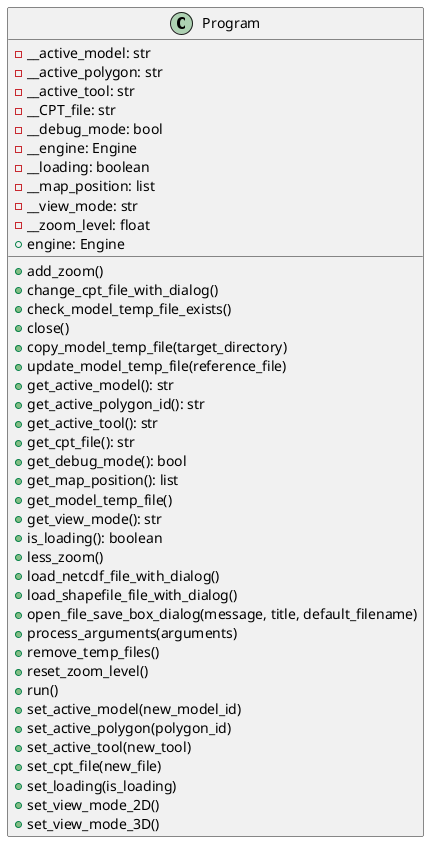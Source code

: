 @startuml
class Program {
    - __active_model: str
    - __active_polygon: str
    - __active_tool: str
    - __CPT_file: str
    - __debug_mode: bool
    - __engine: Engine
    - __loading: boolean
    - __map_position: list
    - __view_mode: str
    - __zoom_level: float
    + engine: Engine

    + add_zoom()
    + change_cpt_file_with_dialog()
    + check_model_temp_file_exists()
    + close()
    + copy_model_temp_file(target_directory)
    + update_model_temp_file(reference_file)
    + get_active_model(): str
    + get_active_polygon_id(): str
    + get_active_tool(): str
    + get_cpt_file(): str
    + get_debug_mode(): bool
    + get_map_position(): list
    + get_model_temp_file()
    + get_view_mode(): str
    + is_loading(): boolean
    + less_zoom()
    + load_netcdf_file_with_dialog()
    + load_shapefile_file_with_dialog()
    + open_file_save_box_dialog(message, title, default_filename)
    + process_arguments(arguments)
    + remove_temp_files()
    + reset_zoom_level()
    + run()
    + set_active_model(new_model_id)
    + set_active_polygon(polygon_id)
    + set_active_tool(new_tool)
    + set_cpt_file(new_file)
    + set_loading(is_loading)
    + set_view_mode_2D()
    + set_view_mode_3D()
}
@enduml